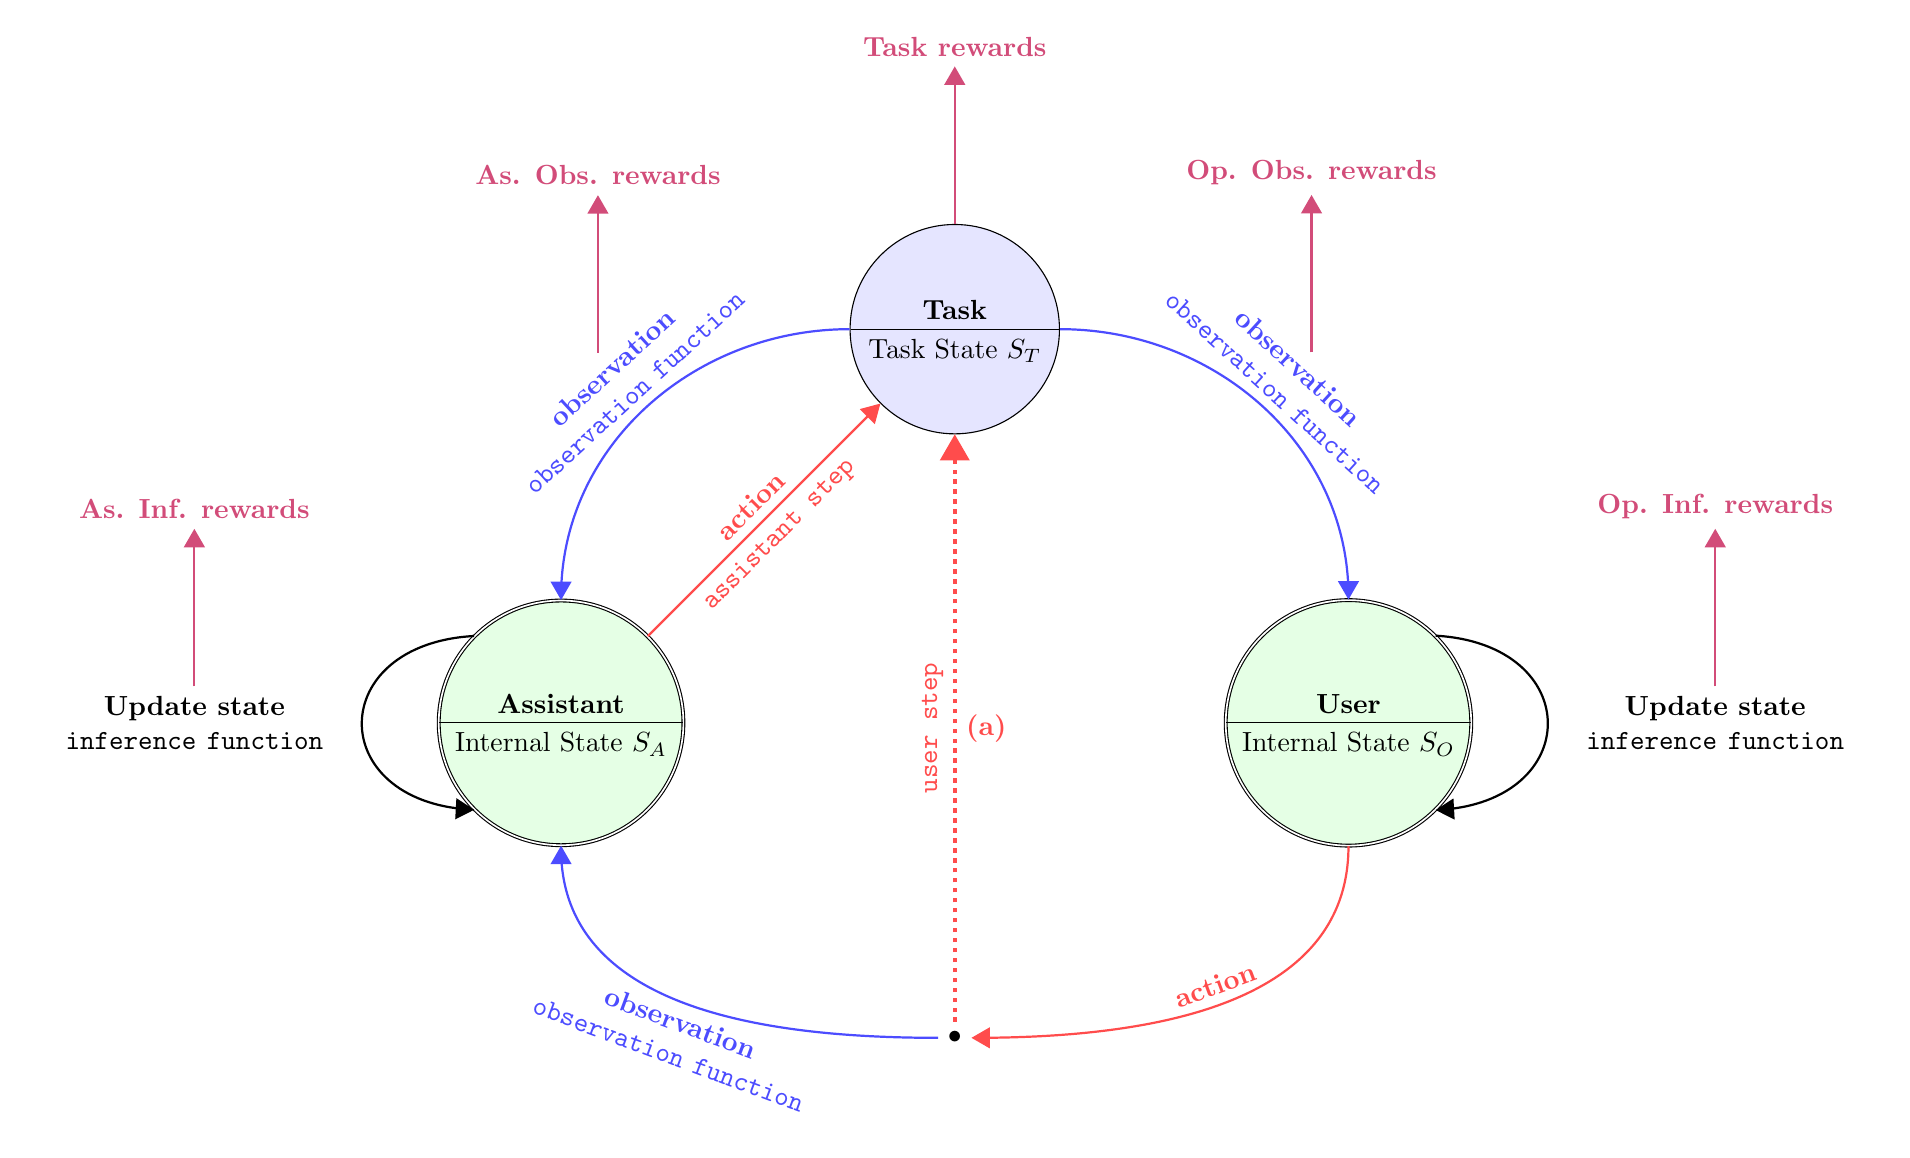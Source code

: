 %%% Requires following libraries:
%	- shapes,
%	- calc,
%	- arrows

\begin{tikzpicture}
	\tikzstyle{every text node part}=[font=\bfseries]
	\tikzset{agent/.style = {circle split, draw, double, fill = green!10}}

%% Task node

\draw (0,0) node[name = task, circle split, draw, fill = blue!10]{Task \nodepart{lower}{Task State $S_T$}};
	
%% User Node
\draw (5,-5) node[agent, name = user]{
	User
	\nodepart{lower}{Internal State $S_O$}	
	};
	
%% Invis node
\draw (0,-9) node[name = null]{$\bullet$};

	
%% assistant Node
\draw (-5,-5) node[agent, name = assistant]{
	Assistant
	\nodepart{lower}{Internal State $S_A$}	
	};
	
%% Edges
\draw[-triangle 60, thick, blue!70] (task.0) to[out = 0, in = 90] node[midway, sloped, above, text width = 4cm, text centered](label1){observation \texttt{observation~function}}(user.90);

\draw[thick, -triangle 60, red!70] (user.270) to[out = 270, in = 0] node[midway, sloped, above]{action} (null.0);
\draw[-triangle 60, dotted, ultra thick, red!70] (null) -- node[midway, right]{(a)} node[midway, rotate = 90, above]{\texttt{user step}} (task.270);
\draw[-triangle 60, thick, blue!70] (null) to[out = 180, in = 270] node[midway, sloped, below, text width = 4cm, text centered](label3){observation \texttt{observation~function}} (assistant.270);
\draw[-triangle 60, thick, blue!70] (task.180) to[out = 180, in = 90] node[midway, sloped, above, text width = 4cm, text centered](label4){observation \texttt{observation~function}} (assistant.90);
\draw[-triangle 60, thick, red!70] (assistant.45) -- node[midway, above, sloped]{action} node[midway, below, sloped]{\texttt{assistant step}} (task.225);
\draw[-triangle 60, thick] (user.45) .. controls (8,-4) and (8,-6).. node[midway, right, text width = 4cm, text centered](label2){Update state \texttt{inference~function}} (user.315);
\draw[-triangle 60, thick] (assistant.135) .. controls (-8,-4) and (-8,-6).. node[midway, left, text width = 4cm, text centered](label5){Update state \texttt{inference~function}} (assistant.225);

\draw[-triangle 60, thick, purple!70] (task.90) -- +(0,2) node[above]{Task rewards};
\draw[-triangle 60, thick, purple!70] (label1.90) -- +(0,2) node[above]{Op. Obs. rewards};
\draw[-triangle 60, thick, purple!70] (label2.90) -- +(0,2) node[above]{Op. Inf. rewards};
\draw[-triangle 60, thick, purple!70] (label4.90) -- +(0,2) node[above]{As. Obs. rewards};
\draw[-triangle 60, thick, purple!70] (label5.90) -- +(0,2) node[above]{As. Inf. rewards};

\end{tikzpicture}
